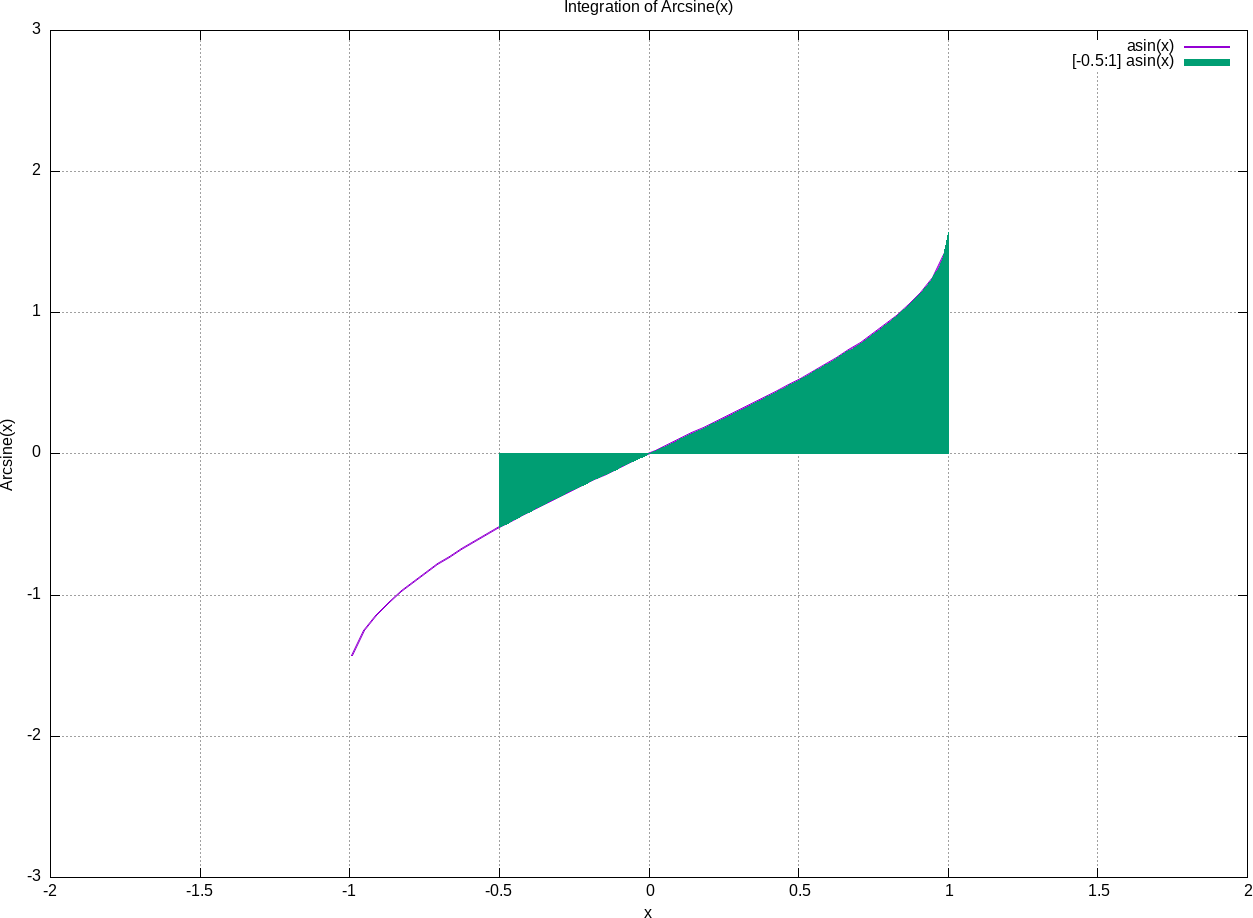 # https://gnuplot.sourceforge.net/demo_5.2/fillcrvs.html
# I used some help from the above website to plot this graph

set terminal png size 1280,941 crop
set output 'integrations.png'
set grid
set title "Integration of Arcsine(x)"
set xlabel "x"
set ylabel "Arcsine(x)"
plot [-2:2] [-3:3] asin(x) lw 2, [-0.5:1] asin(x) with filledcurve y1=0